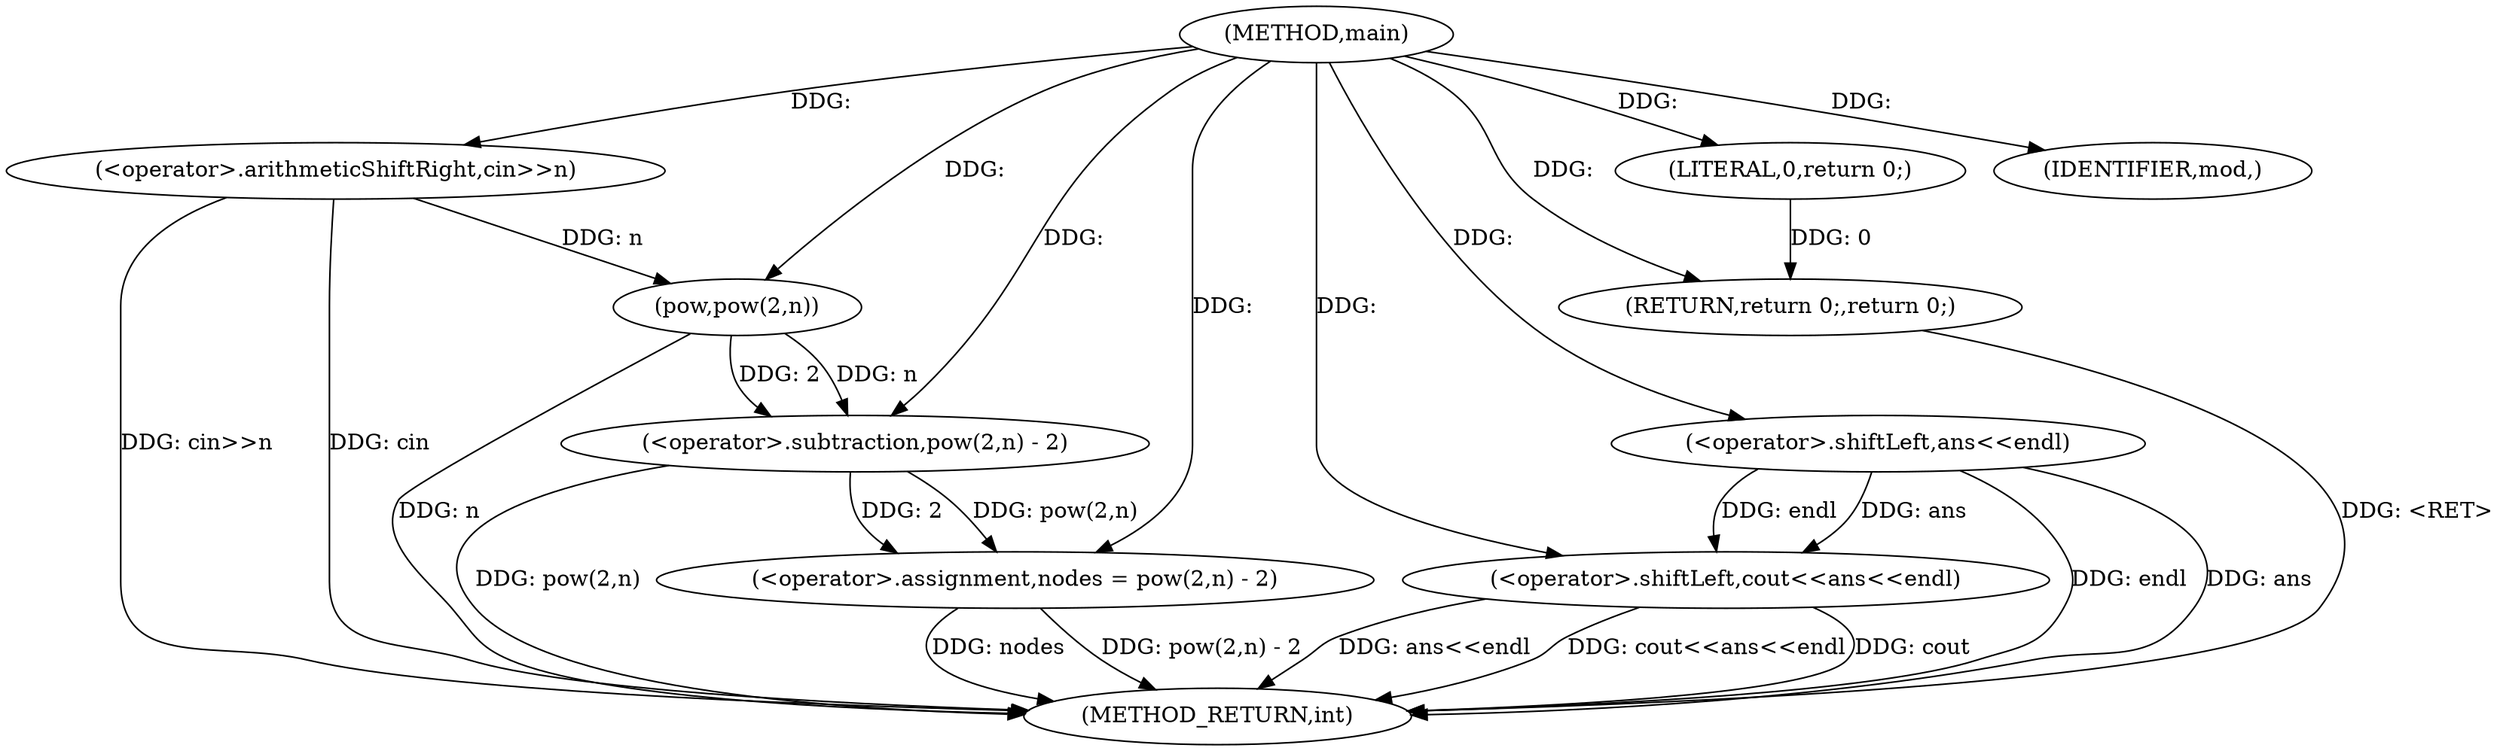 digraph "main" {  
"1000154" [label = "(METHOD,main)" ]
"1000176" [label = "(METHOD_RETURN,int)" ]
"1000157" [label = "(<operator>.arithmeticShiftRight,cin>>n)" ]
"1000161" [label = "(<operator>.assignment,nodes = pow(2,n) - 2)" ]
"1000168" [label = "(IDENTIFIER,mod,)" ]
"1000169" [label = "(<operator>.shiftLeft,cout<<ans<<endl)" ]
"1000174" [label = "(RETURN,return 0;,return 0;)" ]
"1000175" [label = "(LITERAL,0,return 0;)" ]
"1000163" [label = "(<operator>.subtraction,pow(2,n) - 2)" ]
"1000171" [label = "(<operator>.shiftLeft,ans<<endl)" ]
"1000164" [label = "(pow,pow(2,n))" ]
  "1000174" -> "1000176"  [ label = "DDG: <RET>"] 
  "1000157" -> "1000176"  [ label = "DDG: cin>>n"] 
  "1000161" -> "1000176"  [ label = "DDG: nodes"] 
  "1000164" -> "1000176"  [ label = "DDG: n"] 
  "1000163" -> "1000176"  [ label = "DDG: pow(2,n)"] 
  "1000161" -> "1000176"  [ label = "DDG: pow(2,n) - 2"] 
  "1000171" -> "1000176"  [ label = "DDG: endl"] 
  "1000169" -> "1000176"  [ label = "DDG: ans<<endl"] 
  "1000169" -> "1000176"  [ label = "DDG: cout<<ans<<endl"] 
  "1000169" -> "1000176"  [ label = "DDG: cout"] 
  "1000157" -> "1000176"  [ label = "DDG: cin"] 
  "1000171" -> "1000176"  [ label = "DDG: ans"] 
  "1000163" -> "1000161"  [ label = "DDG: pow(2,n)"] 
  "1000163" -> "1000161"  [ label = "DDG: 2"] 
  "1000154" -> "1000168"  [ label = "DDG: "] 
  "1000175" -> "1000174"  [ label = "DDG: 0"] 
  "1000154" -> "1000174"  [ label = "DDG: "] 
  "1000154" -> "1000157"  [ label = "DDG: "] 
  "1000154" -> "1000161"  [ label = "DDG: "] 
  "1000154" -> "1000169"  [ label = "DDG: "] 
  "1000171" -> "1000169"  [ label = "DDG: ans"] 
  "1000171" -> "1000169"  [ label = "DDG: endl"] 
  "1000154" -> "1000175"  [ label = "DDG: "] 
  "1000164" -> "1000163"  [ label = "DDG: 2"] 
  "1000164" -> "1000163"  [ label = "DDG: n"] 
  "1000154" -> "1000163"  [ label = "DDG: "] 
  "1000154" -> "1000171"  [ label = "DDG: "] 
  "1000154" -> "1000164"  [ label = "DDG: "] 
  "1000157" -> "1000164"  [ label = "DDG: n"] 
}
